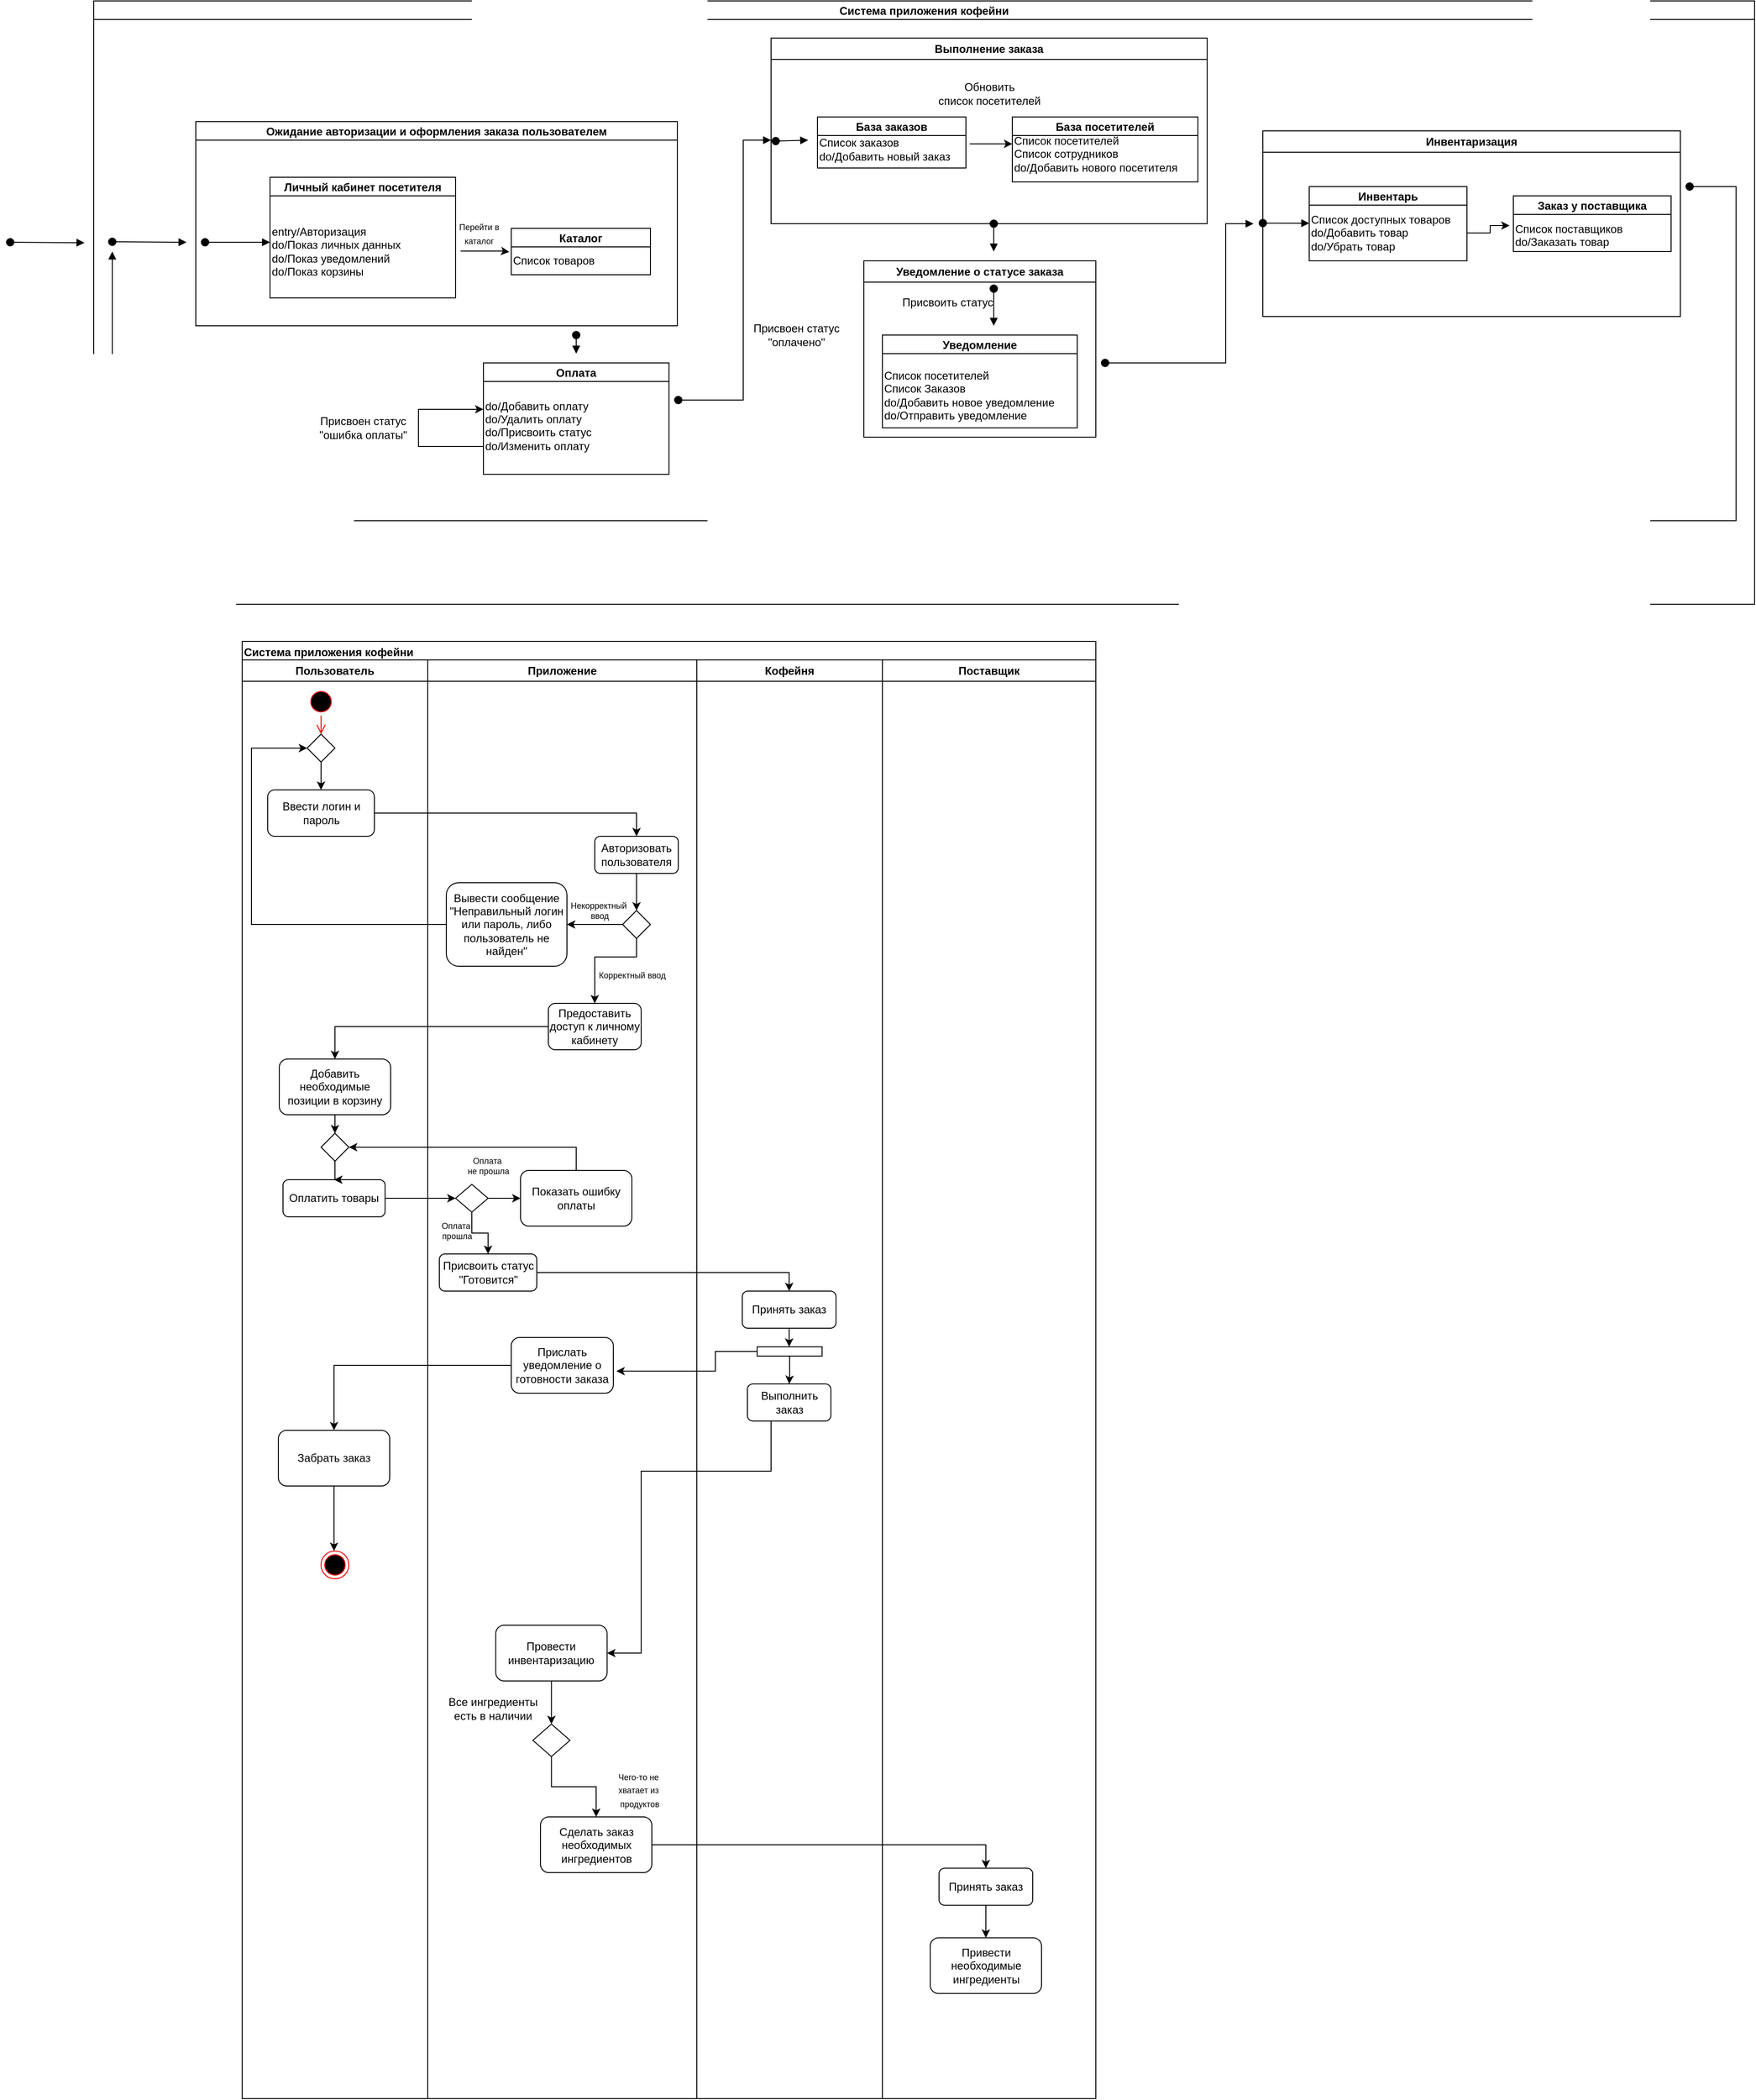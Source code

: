 <mxfile version="27.0.9">
  <diagram name="Страница — 1" id="QKt2evX4zZ8mMagah-4s">
    <mxGraphModel dx="1188" dy="648" grid="1" gridSize="10" guides="1" tooltips="1" connect="1" arrows="1" fold="1" page="1" pageScale="1" pageWidth="827" pageHeight="1169" math="0" shadow="0">
      <root>
        <mxCell id="0" />
        <mxCell id="1" parent="0" />
        <mxCell id="VFXdSf9DOxPuRH9jbH5X-66" value="Система приложения кофейни" style="swimlane;whiteSpace=wrap;html=1;align=left;" parent="1" vertex="1">
          <mxGeometry x="290" y="830" width="920" height="1570" as="geometry" />
        </mxCell>
        <mxCell id="VFXdSf9DOxPuRH9jbH5X-67" value="Пользователь" style="swimlane;whiteSpace=wrap;html=1;" parent="VFXdSf9DOxPuRH9jbH5X-66" vertex="1">
          <mxGeometry y="20" width="200" height="1550" as="geometry" />
        </mxCell>
        <mxCell id="VFXdSf9DOxPuRH9jbH5X-63" value="" style="ellipse;html=1;shape=startState;fillColor=#000000;strokeColor=#ff0000;" parent="VFXdSf9DOxPuRH9jbH5X-67" vertex="1">
          <mxGeometry x="70" y="30" width="30" height="30" as="geometry" />
        </mxCell>
        <mxCell id="VFXdSf9DOxPuRH9jbH5X-64" value="" style="edgeStyle=orthogonalEdgeStyle;html=1;verticalAlign=bottom;endArrow=open;endSize=8;strokeColor=#ff0000;rounded=0;" parent="VFXdSf9DOxPuRH9jbH5X-67" source="VFXdSf9DOxPuRH9jbH5X-63" edge="1">
          <mxGeometry relative="1" as="geometry">
            <mxPoint x="85" y="80" as="targetPoint" />
          </mxGeometry>
        </mxCell>
        <mxCell id="VFXdSf9DOxPuRH9jbH5X-70" value="Ввести логин и пароль" style="rounded=1;whiteSpace=wrap;html=1;" parent="VFXdSf9DOxPuRH9jbH5X-67" vertex="1">
          <mxGeometry x="27.5" y="140" width="115" height="50" as="geometry" />
        </mxCell>
        <mxCell id="VFXdSf9DOxPuRH9jbH5X-86" value="" style="edgeStyle=orthogonalEdgeStyle;rounded=0;orthogonalLoop=1;jettySize=auto;html=1;" parent="VFXdSf9DOxPuRH9jbH5X-67" source="VFXdSf9DOxPuRH9jbH5X-73" target="VFXdSf9DOxPuRH9jbH5X-70" edge="1">
          <mxGeometry relative="1" as="geometry" />
        </mxCell>
        <mxCell id="VFXdSf9DOxPuRH9jbH5X-73" value="" style="rhombus;whiteSpace=wrap;html=1;" parent="VFXdSf9DOxPuRH9jbH5X-67" vertex="1">
          <mxGeometry x="70" y="80" width="30" height="30" as="geometry" />
        </mxCell>
        <mxCell id="VFXdSf9DOxPuRH9jbH5X-96" value="" style="edgeStyle=orthogonalEdgeStyle;rounded=0;orthogonalLoop=1;jettySize=auto;html=1;" parent="VFXdSf9DOxPuRH9jbH5X-67" source="VFXdSf9DOxPuRH9jbH5X-92" target="VFXdSf9DOxPuRH9jbH5X-95" edge="1">
          <mxGeometry relative="1" as="geometry" />
        </mxCell>
        <mxCell id="VFXdSf9DOxPuRH9jbH5X-92" value="Добавить необходимые позиции в корзину" style="rounded=1;whiteSpace=wrap;html=1;" parent="VFXdSf9DOxPuRH9jbH5X-67" vertex="1">
          <mxGeometry x="40" y="430" width="120" height="60" as="geometry" />
        </mxCell>
        <mxCell id="VFXdSf9DOxPuRH9jbH5X-94" value="Оплатить товары" style="rounded=1;whiteSpace=wrap;html=1;" parent="VFXdSf9DOxPuRH9jbH5X-67" vertex="1">
          <mxGeometry x="44" y="560" width="110" height="40" as="geometry" />
        </mxCell>
        <mxCell id="VFXdSf9DOxPuRH9jbH5X-97" value="" style="edgeStyle=orthogonalEdgeStyle;rounded=0;orthogonalLoop=1;jettySize=auto;html=1;" parent="VFXdSf9DOxPuRH9jbH5X-67" source="VFXdSf9DOxPuRH9jbH5X-95" target="VFXdSf9DOxPuRH9jbH5X-94" edge="1">
          <mxGeometry relative="1" as="geometry" />
        </mxCell>
        <mxCell id="VFXdSf9DOxPuRH9jbH5X-95" value="" style="rhombus;whiteSpace=wrap;html=1;" parent="VFXdSf9DOxPuRH9jbH5X-67" vertex="1">
          <mxGeometry x="85" y="510" width="30" height="30" as="geometry" />
        </mxCell>
        <mxCell id="IQ2pcD99wTaa_v3hP67y-7" value="" style="edgeStyle=orthogonalEdgeStyle;rounded=0;orthogonalLoop=1;jettySize=auto;html=1;" edge="1" parent="VFXdSf9DOxPuRH9jbH5X-67" source="VFXdSf9DOxPuRH9jbH5X-138">
          <mxGeometry relative="1" as="geometry">
            <mxPoint x="99" y="960" as="targetPoint" />
          </mxGeometry>
        </mxCell>
        <mxCell id="VFXdSf9DOxPuRH9jbH5X-138" value="Забрать заказ" style="rounded=1;whiteSpace=wrap;html=1;" parent="VFXdSf9DOxPuRH9jbH5X-67" vertex="1">
          <mxGeometry x="39" y="830" width="120" height="60" as="geometry" />
        </mxCell>
        <mxCell id="VFXdSf9DOxPuRH9jbH5X-140" value="" style="ellipse;html=1;shape=endState;fillColor=#000000;strokeColor=#ff0000;" parent="VFXdSf9DOxPuRH9jbH5X-67" vertex="1">
          <mxGeometry x="85" y="960" width="30" height="30" as="geometry" />
        </mxCell>
        <mxCell id="VFXdSf9DOxPuRH9jbH5X-69" value="Кофейня" style="swimlane;whiteSpace=wrap;html=1;" parent="VFXdSf9DOxPuRH9jbH5X-66" vertex="1">
          <mxGeometry x="490" y="20" width="200" height="1550" as="geometry" />
        </mxCell>
        <mxCell id="VFXdSf9DOxPuRH9jbH5X-115" style="edgeStyle=orthogonalEdgeStyle;rounded=0;orthogonalLoop=1;jettySize=auto;html=1;entryX=0.5;entryY=0;entryDx=0;entryDy=0;" parent="VFXdSf9DOxPuRH9jbH5X-69" source="VFXdSf9DOxPuRH9jbH5X-107" target="VFXdSf9DOxPuRH9jbH5X-113" edge="1">
          <mxGeometry relative="1" as="geometry" />
        </mxCell>
        <mxCell id="VFXdSf9DOxPuRH9jbH5X-107" value="Принять заказ" style="rounded=1;whiteSpace=wrap;html=1;" parent="VFXdSf9DOxPuRH9jbH5X-69" vertex="1">
          <mxGeometry x="49" y="680" width="101" height="40" as="geometry" />
        </mxCell>
        <mxCell id="VFXdSf9DOxPuRH9jbH5X-118" value="" style="edgeStyle=orthogonalEdgeStyle;rounded=0;orthogonalLoop=1;jettySize=auto;html=1;" parent="VFXdSf9DOxPuRH9jbH5X-69" source="VFXdSf9DOxPuRH9jbH5X-113" target="VFXdSf9DOxPuRH9jbH5X-117" edge="1">
          <mxGeometry relative="1" as="geometry" />
        </mxCell>
        <mxCell id="VFXdSf9DOxPuRH9jbH5X-113" value="" style="rounded=0;whiteSpace=wrap;html=1;" parent="VFXdSf9DOxPuRH9jbH5X-69" vertex="1">
          <mxGeometry x="65" y="740" width="70" height="10" as="geometry" />
        </mxCell>
        <mxCell id="VFXdSf9DOxPuRH9jbH5X-117" value="Выполнить заказ" style="rounded=1;whiteSpace=wrap;html=1;" parent="VFXdSf9DOxPuRH9jbH5X-69" vertex="1">
          <mxGeometry x="54.5" y="780" width="90" height="40" as="geometry" />
        </mxCell>
        <mxCell id="VFXdSf9DOxPuRH9jbH5X-87" style="edgeStyle=orthogonalEdgeStyle;rounded=0;orthogonalLoop=1;jettySize=auto;html=1;entryX=0.5;entryY=0;entryDx=0;entryDy=0;" parent="VFXdSf9DOxPuRH9jbH5X-66" source="VFXdSf9DOxPuRH9jbH5X-70" target="VFXdSf9DOxPuRH9jbH5X-71" edge="1">
          <mxGeometry relative="1" as="geometry" />
        </mxCell>
        <mxCell id="VFXdSf9DOxPuRH9jbH5X-89" style="edgeStyle=orthogonalEdgeStyle;rounded=0;orthogonalLoop=1;jettySize=auto;html=1;entryX=0;entryY=0.5;entryDx=0;entryDy=0;" parent="VFXdSf9DOxPuRH9jbH5X-66" source="VFXdSf9DOxPuRH9jbH5X-77" target="VFXdSf9DOxPuRH9jbH5X-73" edge="1">
          <mxGeometry relative="1" as="geometry">
            <Array as="points">
              <mxPoint x="10" y="305" />
              <mxPoint x="10" y="115" />
            </Array>
          </mxGeometry>
        </mxCell>
        <mxCell id="VFXdSf9DOxPuRH9jbH5X-93" style="edgeStyle=orthogonalEdgeStyle;rounded=0;orthogonalLoop=1;jettySize=auto;html=1;entryX=0.5;entryY=0;entryDx=0;entryDy=0;" parent="VFXdSf9DOxPuRH9jbH5X-66" source="VFXdSf9DOxPuRH9jbH5X-90" target="VFXdSf9DOxPuRH9jbH5X-92" edge="1">
          <mxGeometry relative="1" as="geometry" />
        </mxCell>
        <mxCell id="VFXdSf9DOxPuRH9jbH5X-103" style="edgeStyle=orthogonalEdgeStyle;rounded=0;orthogonalLoop=1;jettySize=auto;html=1;entryX=1;entryY=0.5;entryDx=0;entryDy=0;" parent="VFXdSf9DOxPuRH9jbH5X-66" source="VFXdSf9DOxPuRH9jbH5X-98" target="VFXdSf9DOxPuRH9jbH5X-95" edge="1">
          <mxGeometry relative="1" as="geometry">
            <Array as="points">
              <mxPoint x="360" y="545" />
            </Array>
          </mxGeometry>
        </mxCell>
        <mxCell id="VFXdSf9DOxPuRH9jbH5X-100" value="" style="edgeStyle=orthogonalEdgeStyle;rounded=0;orthogonalLoop=1;jettySize=auto;html=1;" parent="VFXdSf9DOxPuRH9jbH5X-66" source="VFXdSf9DOxPuRH9jbH5X-94" target="VFXdSf9DOxPuRH9jbH5X-99" edge="1">
          <mxGeometry relative="1" as="geometry" />
        </mxCell>
        <mxCell id="VFXdSf9DOxPuRH9jbH5X-139" style="edgeStyle=orthogonalEdgeStyle;rounded=0;orthogonalLoop=1;jettySize=auto;html=1;entryX=0.5;entryY=0;entryDx=0;entryDy=0;" parent="VFXdSf9DOxPuRH9jbH5X-66" source="VFXdSf9DOxPuRH9jbH5X-109" target="VFXdSf9DOxPuRH9jbH5X-138" edge="1">
          <mxGeometry relative="1" as="geometry" />
        </mxCell>
        <mxCell id="VFXdSf9DOxPuRH9jbH5X-68" value="Приложение" style="swimlane;whiteSpace=wrap;html=1;align=center;" parent="VFXdSf9DOxPuRH9jbH5X-66" vertex="1">
          <mxGeometry x="200" y="20" width="290" height="1550" as="geometry" />
        </mxCell>
        <mxCell id="VFXdSf9DOxPuRH9jbH5X-84" value="" style="edgeStyle=orthogonalEdgeStyle;rounded=0;orthogonalLoop=1;jettySize=auto;html=1;exitX=0.5;exitY=1;exitDx=0;exitDy=0;" parent="VFXdSf9DOxPuRH9jbH5X-68" source="VFXdSf9DOxPuRH9jbH5X-71" target="VFXdSf9DOxPuRH9jbH5X-83" edge="1">
          <mxGeometry relative="1" as="geometry">
            <mxPoint x="225.048" y="240" as="sourcePoint" />
          </mxGeometry>
        </mxCell>
        <mxCell id="VFXdSf9DOxPuRH9jbH5X-71" value="Авторизовать пользователя" style="rounded=1;whiteSpace=wrap;html=1;" parent="VFXdSf9DOxPuRH9jbH5X-68" vertex="1">
          <mxGeometry x="180" y="190" width="90" height="40" as="geometry" />
        </mxCell>
        <mxCell id="VFXdSf9DOxPuRH9jbH5X-77" value="Вывести сообщение &quot;Неправильный логин или пароль, либо пользователь не найден&quot;" style="rounded=1;whiteSpace=wrap;html=1;" parent="VFXdSf9DOxPuRH9jbH5X-68" vertex="1">
          <mxGeometry x="20" y="240" width="130" height="90" as="geometry" />
        </mxCell>
        <mxCell id="VFXdSf9DOxPuRH9jbH5X-81" value="Некорректный&amp;nbsp;&lt;div&gt;ввод&lt;/div&gt;" style="text;html=1;align=center;verticalAlign=middle;resizable=0;points=[];autosize=1;strokeColor=none;fillColor=none;fontSize=9;" parent="VFXdSf9DOxPuRH9jbH5X-68" vertex="1">
          <mxGeometry x="140" y="250" width="90" height="40" as="geometry" />
        </mxCell>
        <mxCell id="VFXdSf9DOxPuRH9jbH5X-85" value="" style="edgeStyle=orthogonalEdgeStyle;rounded=0;orthogonalLoop=1;jettySize=auto;html=1;" parent="VFXdSf9DOxPuRH9jbH5X-68" source="VFXdSf9DOxPuRH9jbH5X-83" target="VFXdSf9DOxPuRH9jbH5X-77" edge="1">
          <mxGeometry relative="1" as="geometry" />
        </mxCell>
        <mxCell id="VFXdSf9DOxPuRH9jbH5X-91" style="edgeStyle=orthogonalEdgeStyle;rounded=0;orthogonalLoop=1;jettySize=auto;html=1;entryX=0.5;entryY=0;entryDx=0;entryDy=0;" parent="VFXdSf9DOxPuRH9jbH5X-68" source="VFXdSf9DOxPuRH9jbH5X-83" target="VFXdSf9DOxPuRH9jbH5X-90" edge="1">
          <mxGeometry relative="1" as="geometry">
            <Array as="points">
              <mxPoint x="225" y="320" />
              <mxPoint x="180" y="320" />
            </Array>
          </mxGeometry>
        </mxCell>
        <mxCell id="VFXdSf9DOxPuRH9jbH5X-83" value="" style="rhombus;whiteSpace=wrap;html=1;" parent="VFXdSf9DOxPuRH9jbH5X-68" vertex="1">
          <mxGeometry x="210" y="270" width="30" height="30" as="geometry" />
        </mxCell>
        <mxCell id="VFXdSf9DOxPuRH9jbH5X-80" value="Корректный ввод" style="text;html=1;align=center;verticalAlign=middle;resizable=0;points=[];autosize=1;strokeColor=none;fillColor=none;fontSize=9;" parent="VFXdSf9DOxPuRH9jbH5X-68" vertex="1">
          <mxGeometry x="170" y="330" width="100" height="20" as="geometry" />
        </mxCell>
        <mxCell id="VFXdSf9DOxPuRH9jbH5X-90" value="Предоставить доступ к личному кабинету" style="rounded=1;whiteSpace=wrap;html=1;" parent="VFXdSf9DOxPuRH9jbH5X-68" vertex="1">
          <mxGeometry x="130" y="370" width="100" height="50" as="geometry" />
        </mxCell>
        <mxCell id="VFXdSf9DOxPuRH9jbH5X-98" value="Показать ошибку оплаты" style="rounded=1;whiteSpace=wrap;html=1;" parent="VFXdSf9DOxPuRH9jbH5X-68" vertex="1">
          <mxGeometry x="100" y="550" width="120" height="60" as="geometry" />
        </mxCell>
        <mxCell id="VFXdSf9DOxPuRH9jbH5X-101" value="" style="edgeStyle=orthogonalEdgeStyle;rounded=0;orthogonalLoop=1;jettySize=auto;html=1;" parent="VFXdSf9DOxPuRH9jbH5X-68" source="VFXdSf9DOxPuRH9jbH5X-99" target="VFXdSf9DOxPuRH9jbH5X-98" edge="1">
          <mxGeometry relative="1" as="geometry" />
        </mxCell>
        <mxCell id="VFXdSf9DOxPuRH9jbH5X-105" style="edgeStyle=orthogonalEdgeStyle;rounded=0;orthogonalLoop=1;jettySize=auto;html=1;" parent="VFXdSf9DOxPuRH9jbH5X-68" source="VFXdSf9DOxPuRH9jbH5X-99" target="VFXdSf9DOxPuRH9jbH5X-104" edge="1">
          <mxGeometry relative="1" as="geometry" />
        </mxCell>
        <mxCell id="VFXdSf9DOxPuRH9jbH5X-99" value="" style="rhombus;whiteSpace=wrap;html=1;" parent="VFXdSf9DOxPuRH9jbH5X-68" vertex="1">
          <mxGeometry x="30" y="565" width="35" height="30" as="geometry" />
        </mxCell>
        <mxCell id="VFXdSf9DOxPuRH9jbH5X-102" value="Оплата&amp;nbsp;&lt;div&gt;не прошла&lt;/div&gt;" style="text;html=1;align=center;verticalAlign=middle;resizable=0;points=[];autosize=1;strokeColor=none;fillColor=none;fontSize=9;" parent="VFXdSf9DOxPuRH9jbH5X-68" vertex="1">
          <mxGeometry x="30" y="525" width="70" height="40" as="geometry" />
        </mxCell>
        <mxCell id="VFXdSf9DOxPuRH9jbH5X-104" value="Присвоить статус&lt;br&gt;&quot;Готовится&quot;" style="rounded=1;whiteSpace=wrap;html=1;" parent="VFXdSf9DOxPuRH9jbH5X-68" vertex="1">
          <mxGeometry x="12.5" y="640" width="105" height="40" as="geometry" />
        </mxCell>
        <mxCell id="VFXdSf9DOxPuRH9jbH5X-106" value="Оплата&lt;div&gt;&lt;span style=&quot;background-color: transparent; color: light-dark(rgb(0, 0, 0), rgb(255, 255, 255));&quot;&gt;&amp;nbsp;прошла&lt;/span&gt;&lt;/div&gt;" style="text;html=1;align=center;verticalAlign=middle;resizable=0;points=[];autosize=1;strokeColor=none;fillColor=none;fontSize=9;" parent="VFXdSf9DOxPuRH9jbH5X-68" vertex="1">
          <mxGeometry y="595" width="60" height="40" as="geometry" />
        </mxCell>
        <mxCell id="VFXdSf9DOxPuRH9jbH5X-109" value="Прислать уведомление о готовности заказа" style="rounded=1;whiteSpace=wrap;html=1;" parent="VFXdSf9DOxPuRH9jbH5X-68" vertex="1">
          <mxGeometry x="90" y="730" width="110" height="60" as="geometry" />
        </mxCell>
        <mxCell id="VFXdSf9DOxPuRH9jbH5X-137" value="Все ингредиенты &lt;br&gt;есть в наличии" style="text;html=1;align=center;verticalAlign=middle;resizable=0;points=[];autosize=1;strokeColor=none;fillColor=none;" parent="VFXdSf9DOxPuRH9jbH5X-68" vertex="1">
          <mxGeometry x="10" y="1110" width="120" height="40" as="geometry" />
        </mxCell>
        <mxCell id="VFXdSf9DOxPuRH9jbH5X-128" value="" style="edgeStyle=orthogonalEdgeStyle;rounded=0;orthogonalLoop=1;jettySize=auto;html=1;" parent="VFXdSf9DOxPuRH9jbH5X-68" source="VFXdSf9DOxPuRH9jbH5X-119" target="VFXdSf9DOxPuRH9jbH5X-127" edge="1">
          <mxGeometry relative="1" as="geometry" />
        </mxCell>
        <mxCell id="VFXdSf9DOxPuRH9jbH5X-119" value="Провести инвентаризацию" style="rounded=1;whiteSpace=wrap;html=1;" parent="VFXdSf9DOxPuRH9jbH5X-68" vertex="1">
          <mxGeometry x="73.29" y="1040" width="120" height="60" as="geometry" />
        </mxCell>
        <mxCell id="VFXdSf9DOxPuRH9jbH5X-131" value="" style="edgeStyle=orthogonalEdgeStyle;rounded=0;orthogonalLoop=1;jettySize=auto;html=1;" parent="VFXdSf9DOxPuRH9jbH5X-68" source="VFXdSf9DOxPuRH9jbH5X-127" target="VFXdSf9DOxPuRH9jbH5X-130" edge="1">
          <mxGeometry relative="1" as="geometry" />
        </mxCell>
        <mxCell id="VFXdSf9DOxPuRH9jbH5X-127" value="" style="rhombus;whiteSpace=wrap;html=1;" parent="VFXdSf9DOxPuRH9jbH5X-68" vertex="1">
          <mxGeometry x="113.29" y="1146.5" width="40" height="35" as="geometry" />
        </mxCell>
        <mxCell id="VFXdSf9DOxPuRH9jbH5X-130" value="Сделать заказ необходимых ингредиентов" style="rounded=1;whiteSpace=wrap;html=1;" parent="VFXdSf9DOxPuRH9jbH5X-68" vertex="1">
          <mxGeometry x="121.5" y="1246.5" width="120" height="60" as="geometry" />
        </mxCell>
        <mxCell id="VFXdSf9DOxPuRH9jbH5X-134" value="&lt;font style=&quot;font-size: 9px;&quot;&gt;Чего-то не&amp;nbsp;&lt;/font&gt;&lt;div&gt;&lt;font style=&quot;font-size: 9px;&quot;&gt;хватает из&amp;nbsp;&lt;/font&gt;&lt;/div&gt;&lt;div&gt;&lt;font style=&quot;font-size: 9px;&quot;&gt;продуктов&lt;/font&gt;&lt;/div&gt;" style="text;html=1;align=center;verticalAlign=middle;resizable=0;points=[];autosize=1;strokeColor=none;fillColor=none;" parent="VFXdSf9DOxPuRH9jbH5X-68" vertex="1">
          <mxGeometry x="193.29" y="1186.5" width="70" height="60" as="geometry" />
        </mxCell>
        <mxCell id="VFXdSf9DOxPuRH9jbH5X-133" value="Привести необходимые ингредиенты" style="rounded=1;whiteSpace=wrap;html=1;" parent="VFXdSf9DOxPuRH9jbH5X-68" vertex="1">
          <mxGeometry x="541.5" y="1376.75" width="120" height="60" as="geometry" />
        </mxCell>
        <mxCell id="VFXdSf9DOxPuRH9jbH5X-144" value="" style="edgeStyle=orthogonalEdgeStyle;rounded=0;orthogonalLoop=1;jettySize=auto;html=1;" parent="VFXdSf9DOxPuRH9jbH5X-68" source="VFXdSf9DOxPuRH9jbH5X-123" target="VFXdSf9DOxPuRH9jbH5X-133" edge="1">
          <mxGeometry relative="1" as="geometry" />
        </mxCell>
        <mxCell id="VFXdSf9DOxPuRH9jbH5X-123" value="Принять заказ" style="rounded=1;whiteSpace=wrap;html=1;" parent="VFXdSf9DOxPuRH9jbH5X-68" vertex="1">
          <mxGeometry x="551" y="1301.75" width="101" height="40" as="geometry" />
        </mxCell>
        <mxCell id="VFXdSf9DOxPuRH9jbH5X-132" style="edgeStyle=orthogonalEdgeStyle;rounded=0;orthogonalLoop=1;jettySize=auto;html=1;entryX=0.5;entryY=0;entryDx=0;entryDy=0;" parent="VFXdSf9DOxPuRH9jbH5X-68" source="VFXdSf9DOxPuRH9jbH5X-130" target="VFXdSf9DOxPuRH9jbH5X-123" edge="1">
          <mxGeometry relative="1" as="geometry" />
        </mxCell>
        <mxCell id="VFXdSf9DOxPuRH9jbH5X-108" style="edgeStyle=orthogonalEdgeStyle;rounded=0;orthogonalLoop=1;jettySize=auto;html=1;entryX=0.5;entryY=0;entryDx=0;entryDy=0;" parent="VFXdSf9DOxPuRH9jbH5X-66" source="VFXdSf9DOxPuRH9jbH5X-104" target="VFXdSf9DOxPuRH9jbH5X-107" edge="1">
          <mxGeometry relative="1" as="geometry" />
        </mxCell>
        <mxCell id="VFXdSf9DOxPuRH9jbH5X-116" style="edgeStyle=orthogonalEdgeStyle;rounded=0;orthogonalLoop=1;jettySize=auto;html=1;entryX=1.03;entryY=0.604;entryDx=0;entryDy=0;entryPerimeter=0;" parent="VFXdSf9DOxPuRH9jbH5X-66" source="VFXdSf9DOxPuRH9jbH5X-113" target="VFXdSf9DOxPuRH9jbH5X-109" edge="1">
          <mxGeometry relative="1" as="geometry">
            <Array as="points">
              <mxPoint x="510" y="765" />
              <mxPoint x="510" y="786" />
            </Array>
          </mxGeometry>
        </mxCell>
        <mxCell id="VFXdSf9DOxPuRH9jbH5X-120" style="edgeStyle=orthogonalEdgeStyle;rounded=0;orthogonalLoop=1;jettySize=auto;html=1;entryX=1;entryY=0.5;entryDx=0;entryDy=0;" parent="VFXdSf9DOxPuRH9jbH5X-66" source="VFXdSf9DOxPuRH9jbH5X-117" target="VFXdSf9DOxPuRH9jbH5X-119" edge="1">
          <mxGeometry relative="1" as="geometry">
            <Array as="points">
              <mxPoint x="570" y="894" />
              <mxPoint x="430" y="894" />
              <mxPoint x="430" y="1090" />
            </Array>
          </mxGeometry>
        </mxCell>
        <mxCell id="VFXdSf9DOxPuRH9jbH5X-121" value="Поставщик" style="swimlane;whiteSpace=wrap;html=1;" parent="VFXdSf9DOxPuRH9jbH5X-66" vertex="1">
          <mxGeometry x="690" y="20" width="230" height="1550" as="geometry" />
        </mxCell>
        <mxCell id="VFXdSf9DOxPuRH9jbH5X-15" value="Система приложения кофейни" style="swimlane;startSize=20;horizontal=1;containerType=tree;newEdgeStyle={&quot;edgeStyle&quot;:&quot;elbowEdgeStyle&quot;,&quot;startArrow&quot;:&quot;none&quot;,&quot;endArrow&quot;:&quot;none&quot;};" parent="1" vertex="1">
          <mxGeometry x="130" y="140" width="1790" height="650" as="geometry" />
        </mxCell>
        <mxCell id="VFXdSf9DOxPuRH9jbH5X-16" value="Ожидание авторизации и оформления заказа пользователем" style="swimlane;startSize=20;horizontal=1;containerType=tree;newEdgeStyle={&quot;edgeStyle&quot;:&quot;elbowEdgeStyle&quot;,&quot;startArrow&quot;:&quot;none&quot;,&quot;endArrow&quot;:&quot;none&quot;};" parent="VFXdSf9DOxPuRH9jbH5X-15" vertex="1">
          <mxGeometry x="110" y="130" width="519" height="220" as="geometry" />
        </mxCell>
        <mxCell id="VFXdSf9DOxPuRH9jbH5X-17" value="Личный кабинет посетителя" style="swimlane;startSize=20;horizontal=1;containerType=tree;newEdgeStyle={&quot;edgeStyle&quot;:&quot;elbowEdgeStyle&quot;,&quot;startArrow&quot;:&quot;none&quot;,&quot;endArrow&quot;:&quot;none&quot;};" parent="VFXdSf9DOxPuRH9jbH5X-16" vertex="1">
          <mxGeometry x="80" y="60" width="200" height="130" as="geometry" />
        </mxCell>
        <mxCell id="VFXdSf9DOxPuRH9jbH5X-18" value="" style="html=1;verticalAlign=bottom;startArrow=oval;startFill=1;endArrow=block;startSize=8;curved=0;rounded=0;" parent="VFXdSf9DOxPuRH9jbH5X-17" edge="1">
          <mxGeometry width="60" relative="1" as="geometry">
            <mxPoint x="-70" y="70" as="sourcePoint" />
            <mxPoint y="70" as="targetPoint" />
          </mxGeometry>
        </mxCell>
        <mxCell id="VFXdSf9DOxPuRH9jbH5X-19" value="&lt;div style=&quot;&quot;&gt;&lt;span style=&quot;background-color: transparent; color: light-dark(rgb(0, 0, 0), rgb(255, 255, 255));&quot;&gt;entry/Авторизация&lt;/span&gt;&lt;/div&gt;&lt;div style=&quot;&quot;&gt;&lt;span style=&quot;background-color: transparent; color: light-dark(rgb(0, 0, 0), rgb(255, 255, 255));&quot;&gt;do/Показ личных данных&lt;/span&gt;&lt;/div&gt;&lt;div style=&quot;&quot;&gt;&lt;span style=&quot;background-color: transparent; color: light-dark(rgb(0, 0, 0), rgb(255, 255, 255));&quot;&gt;do/Показ уведомлений&lt;/span&gt;&lt;/div&gt;&lt;div&gt;do/Показ корзины&lt;/div&gt;" style="text;html=1;align=left;verticalAlign=middle;resizable=0;points=[];autosize=1;strokeColor=none;fillColor=none;" parent="VFXdSf9DOxPuRH9jbH5X-17" vertex="1">
          <mxGeometry y="45" width="160" height="70" as="geometry" />
        </mxCell>
        <mxCell id="VFXdSf9DOxPuRH9jbH5X-20" value="Каталог" style="swimlane;startSize=20;horizontal=1;containerType=tree;newEdgeStyle={&quot;edgeStyle&quot;:&quot;elbowEdgeStyle&quot;,&quot;startArrow&quot;:&quot;none&quot;,&quot;endArrow&quot;:&quot;none&quot;};" parent="VFXdSf9DOxPuRH9jbH5X-16" vertex="1">
          <mxGeometry x="340" y="115" width="150" height="50" as="geometry" />
        </mxCell>
        <mxCell id="VFXdSf9DOxPuRH9jbH5X-21" value="&lt;div style=&quot;&quot;&gt;Список товаров&lt;/div&gt;" style="text;html=1;align=left;verticalAlign=middle;resizable=0;points=[];autosize=1;strokeColor=none;fillColor=none;" parent="VFXdSf9DOxPuRH9jbH5X-20" vertex="1">
          <mxGeometry y="20" width="110" height="30" as="geometry" />
        </mxCell>
        <mxCell id="VFXdSf9DOxPuRH9jbH5X-22" style="edgeStyle=orthogonalEdgeStyle;rounded=0;orthogonalLoop=1;jettySize=auto;html=1;exitX=0.219;exitY=0.988;exitDx=0;exitDy=0;exitPerimeter=0;entryX=0.97;entryY=1.01;entryDx=0;entryDy=0;entryPerimeter=0;" parent="VFXdSf9DOxPuRH9jbH5X-16" source="IQ2pcD99wTaa_v3hP67y-1" target="IQ2pcD99wTaa_v3hP67y-1" edge="1">
          <mxGeometry relative="1" as="geometry">
            <mxPoint x="330" y="150" as="targetPoint" />
            <Array as="points">
              <mxPoint x="330" y="140" />
            </Array>
          </mxGeometry>
        </mxCell>
        <mxCell id="IQ2pcD99wTaa_v3hP67y-1" value="&lt;font style=&quot;font-size: 9px;&quot;&gt;Перейти в&lt;br&gt;каталог&lt;/font&gt;" style="text;html=1;align=center;verticalAlign=middle;resizable=0;points=[];autosize=1;strokeColor=none;fillColor=none;" vertex="1" parent="VFXdSf9DOxPuRH9jbH5X-16">
          <mxGeometry x="270" y="100" width="70" height="40" as="geometry" />
        </mxCell>
        <mxCell id="VFXdSf9DOxPuRH9jbH5X-23" value="" style="html=1;verticalAlign=bottom;startArrow=oval;startFill=1;endArrow=block;startSize=8;curved=0;rounded=0;" parent="VFXdSf9DOxPuRH9jbH5X-15" edge="1">
          <mxGeometry width="60" relative="1" as="geometry">
            <mxPoint x="20" y="259.5" as="sourcePoint" />
            <mxPoint x="100" y="260" as="targetPoint" />
          </mxGeometry>
        </mxCell>
        <mxCell id="VFXdSf9DOxPuRH9jbH5X-28" value="" style="html=1;verticalAlign=bottom;startArrow=oval;startFill=1;endArrow=block;startSize=8;curved=0;rounded=0;" parent="VFXdSf9DOxPuRH9jbH5X-15" edge="1">
          <mxGeometry width="60" relative="1" as="geometry">
            <mxPoint x="520" y="360" as="sourcePoint" />
            <mxPoint x="520" y="380" as="targetPoint" />
          </mxGeometry>
        </mxCell>
        <mxCell id="VFXdSf9DOxPuRH9jbH5X-37" value="Инвентаризация" style="swimlane;whiteSpace=wrap;html=1;" parent="VFXdSf9DOxPuRH9jbH5X-15" vertex="1">
          <mxGeometry x="1260" y="140" width="450" height="200" as="geometry" />
        </mxCell>
        <mxCell id="VFXdSf9DOxPuRH9jbH5X-33" value="Инвентарь" style="swimlane;startSize=20;horizontal=1;containerType=tree;newEdgeStyle={&quot;edgeStyle&quot;:&quot;elbowEdgeStyle&quot;,&quot;startArrow&quot;:&quot;none&quot;,&quot;endArrow&quot;:&quot;none&quot;};" parent="VFXdSf9DOxPuRH9jbH5X-37" vertex="1">
          <mxGeometry x="50" y="60" width="170" height="80" as="geometry" />
        </mxCell>
        <mxCell id="VFXdSf9DOxPuRH9jbH5X-34" value="&lt;div style=&quot;&quot;&gt;Список доступных товаров&lt;/div&gt;&lt;div style=&quot;&quot;&gt;do/Добавить товар&lt;/div&gt;&lt;div style=&quot;&quot;&gt;do/Убрать товар&lt;/div&gt;" style="text;html=1;align=left;verticalAlign=middle;resizable=0;points=[];autosize=1;strokeColor=none;fillColor=none;" parent="VFXdSf9DOxPuRH9jbH5X-33" vertex="1">
          <mxGeometry y="20" width="170" height="60" as="geometry" />
        </mxCell>
        <mxCell id="VFXdSf9DOxPuRH9jbH5X-35" value="Заказ у поставщика" style="swimlane;startSize=20;horizontal=1;containerType=tree;newEdgeStyle={&quot;edgeStyle&quot;:&quot;elbowEdgeStyle&quot;,&quot;startArrow&quot;:&quot;none&quot;,&quot;endArrow&quot;:&quot;none&quot;};" parent="VFXdSf9DOxPuRH9jbH5X-37" vertex="1">
          <mxGeometry x="270" y="70" width="170" height="60" as="geometry" />
        </mxCell>
        <mxCell id="VFXdSf9DOxPuRH9jbH5X-36" value="&lt;div style=&quot;&quot;&gt;Список поставщиков&lt;/div&gt;&lt;div style=&quot;&quot;&gt;do/Заказать товар&lt;/div&gt;&lt;div style=&quot;&quot;&gt;&lt;br&gt;&lt;/div&gt;" style="text;html=1;align=left;verticalAlign=middle;resizable=0;points=[];autosize=1;strokeColor=none;fillColor=none;" parent="VFXdSf9DOxPuRH9jbH5X-35" vertex="1">
          <mxGeometry y="20" width="140" height="60" as="geometry" />
        </mxCell>
        <mxCell id="VFXdSf9DOxPuRH9jbH5X-44" value="" style="html=1;verticalAlign=bottom;startArrow=oval;startFill=1;endArrow=block;startSize=8;curved=0;rounded=0;" parent="VFXdSf9DOxPuRH9jbH5X-37" source="VFXdSf9DOxPuRH9jbH5X-37" edge="1">
          <mxGeometry width="60" relative="1" as="geometry">
            <mxPoint x="10" y="99.5" as="sourcePoint" />
            <mxPoint x="50" y="99.5" as="targetPoint" />
          </mxGeometry>
        </mxCell>
        <mxCell id="VFXdSf9DOxPuRH9jbH5X-45" style="edgeStyle=orthogonalEdgeStyle;rounded=0;orthogonalLoop=1;jettySize=auto;html=1;entryX=-0.029;entryY=0.2;entryDx=0;entryDy=0;entryPerimeter=0;" parent="VFXdSf9DOxPuRH9jbH5X-37" source="VFXdSf9DOxPuRH9jbH5X-34" target="VFXdSf9DOxPuRH9jbH5X-36" edge="1">
          <mxGeometry relative="1" as="geometry" />
        </mxCell>
        <mxCell id="VFXdSf9DOxPuRH9jbH5X-43" value="" style="html=1;verticalAlign=bottom;startArrow=oval;startFill=1;endArrow=block;startSize=8;curved=0;rounded=0;" parent="VFXdSf9DOxPuRH9jbH5X-15" edge="1">
          <mxGeometry width="60" relative="1" as="geometry">
            <mxPoint x="970" y="240" as="sourcePoint" />
            <mxPoint x="970" y="270" as="targetPoint" />
          </mxGeometry>
        </mxCell>
        <mxCell id="VFXdSf9DOxPuRH9jbH5X-27" value="Выполнение заказа" style="swimlane;whiteSpace=wrap;html=1;" parent="VFXdSf9DOxPuRH9jbH5X-15" vertex="1">
          <mxGeometry x="730" y="40" width="470" height="200" as="geometry" />
        </mxCell>
        <mxCell id="VFXdSf9DOxPuRH9jbH5X-24" value="База заказов" style="swimlane;startSize=20;horizontal=1;containerType=tree;newEdgeStyle={&quot;edgeStyle&quot;:&quot;elbowEdgeStyle&quot;,&quot;startArrow&quot;:&quot;none&quot;,&quot;endArrow&quot;:&quot;none&quot;};" parent="VFXdSf9DOxPuRH9jbH5X-27" vertex="1">
          <mxGeometry x="50" y="85" width="160" height="55" as="geometry" />
        </mxCell>
        <mxCell id="VFXdSf9DOxPuRH9jbH5X-25" value="&lt;div style=&quot;&quot;&gt;Список заказов&lt;/div&gt;&lt;div style=&quot;&quot;&gt;do/Добавить новый заказ&lt;/div&gt;" style="text;html=1;align=left;verticalAlign=middle;resizable=0;points=[];autosize=1;strokeColor=none;fillColor=none;" parent="VFXdSf9DOxPuRH9jbH5X-24" vertex="1">
          <mxGeometry y="15" width="160" height="40" as="geometry" />
        </mxCell>
        <mxCell id="VFXdSf9DOxPuRH9jbH5X-29" value="" style="html=1;verticalAlign=bottom;startArrow=oval;startFill=1;endArrow=block;startSize=8;curved=0;rounded=0;" parent="VFXdSf9DOxPuRH9jbH5X-27" edge="1">
          <mxGeometry width="60" relative="1" as="geometry">
            <mxPoint x="5" y="111" as="sourcePoint" />
            <mxPoint x="40" y="110" as="targetPoint" />
          </mxGeometry>
        </mxCell>
        <mxCell id="VFXdSf9DOxPuRH9jbH5X-31" value="База посетителей" style="swimlane;startSize=20;horizontal=1;containerType=tree;newEdgeStyle={&quot;edgeStyle&quot;:&quot;elbowEdgeStyle&quot;,&quot;startArrow&quot;:&quot;none&quot;,&quot;endArrow&quot;:&quot;none&quot;};" parent="VFXdSf9DOxPuRH9jbH5X-27" vertex="1">
          <mxGeometry x="260" y="85" width="200" height="70" as="geometry" />
        </mxCell>
        <mxCell id="VFXdSf9DOxPuRH9jbH5X-32" value="&lt;div style=&quot;&quot;&gt;Список посетителей&lt;/div&gt;&lt;div style=&quot;&quot;&gt;Список сотрудников&lt;/div&gt;&lt;div style=&quot;&quot;&gt;do/Добавить нового посетителя&lt;/div&gt;" style="text;html=1;align=left;verticalAlign=middle;resizable=0;points=[];autosize=1;strokeColor=none;fillColor=none;" parent="VFXdSf9DOxPuRH9jbH5X-31" vertex="1">
          <mxGeometry y="10" width="200" height="60" as="geometry" />
        </mxCell>
        <mxCell id="VFXdSf9DOxPuRH9jbH5X-30" value="" style="endArrow=classic;html=1;rounded=0;exitX=1.025;exitY=0.35;exitDx=0;exitDy=0;exitPerimeter=0;entryX=0;entryY=0.317;entryDx=0;entryDy=0;entryPerimeter=0;" parent="VFXdSf9DOxPuRH9jbH5X-27" source="VFXdSf9DOxPuRH9jbH5X-25" edge="1" target="VFXdSf9DOxPuRH9jbH5X-32">
          <mxGeometry width="50" height="50" relative="1" as="geometry">
            <mxPoint x="140" y="420" as="sourcePoint" />
            <mxPoint x="270" y="84" as="targetPoint" />
          </mxGeometry>
        </mxCell>
        <mxCell id="IQ2pcD99wTaa_v3hP67y-2" value="Обновить&lt;br&gt;список посетителей" style="text;html=1;align=center;verticalAlign=middle;resizable=0;points=[];autosize=1;strokeColor=none;fillColor=none;" vertex="1" parent="VFXdSf9DOxPuRH9jbH5X-27">
          <mxGeometry x="170" y="40" width="130" height="40" as="geometry" />
        </mxCell>
        <mxCell id="VFXdSf9DOxPuRH9jbH5X-46" value="Уведомление о статусе заказа" style="swimlane;whiteSpace=wrap;html=1;" parent="VFXdSf9DOxPuRH9jbH5X-15" vertex="1">
          <mxGeometry x="830" y="280" width="250" height="190" as="geometry" />
        </mxCell>
        <mxCell id="VFXdSf9DOxPuRH9jbH5X-49" value="" style="html=1;verticalAlign=bottom;startArrow=oval;startFill=1;endArrow=block;startSize=8;curved=0;rounded=0;" parent="VFXdSf9DOxPuRH9jbH5X-46" edge="1">
          <mxGeometry width="60" relative="1" as="geometry">
            <mxPoint x="140" y="30" as="sourcePoint" />
            <mxPoint x="140" y="70" as="targetPoint" />
          </mxGeometry>
        </mxCell>
        <mxCell id="VFXdSf9DOxPuRH9jbH5X-50" value="Уведомление" style="swimlane;startSize=20;horizontal=1;containerType=tree;newEdgeStyle={&quot;edgeStyle&quot;:&quot;elbowEdgeStyle&quot;,&quot;startArrow&quot;:&quot;none&quot;,&quot;endArrow&quot;:&quot;none&quot;};" parent="VFXdSf9DOxPuRH9jbH5X-46" vertex="1">
          <mxGeometry x="20" y="80" width="210" height="100" as="geometry" />
        </mxCell>
        <mxCell id="VFXdSf9DOxPuRH9jbH5X-51" value="&lt;div style=&quot;&quot;&gt;Список посетителей&lt;/div&gt;&lt;div style=&quot;&quot;&gt;Список Заказов&lt;/div&gt;&lt;div style=&quot;&quot;&gt;do/Добавить новое уведомление&lt;/div&gt;&lt;div style=&quot;&quot;&gt;do/Отправить уведомление&lt;/div&gt;" style="text;html=1;align=left;verticalAlign=middle;resizable=0;points=[];autosize=1;strokeColor=none;fillColor=none;" parent="VFXdSf9DOxPuRH9jbH5X-50" vertex="1">
          <mxGeometry y="30" width="210" height="70" as="geometry" />
        </mxCell>
        <mxCell id="IQ2pcD99wTaa_v3hP67y-3" value="Присвоить статус" style="text;html=1;align=center;verticalAlign=middle;resizable=0;points=[];autosize=1;strokeColor=none;fillColor=none;" vertex="1" parent="VFXdSf9DOxPuRH9jbH5X-46">
          <mxGeometry x="30" y="30" width="120" height="30" as="geometry" />
        </mxCell>
        <mxCell id="lsvjCovd1dEyMKXWD2To-95" value="Оплата" style="swimlane;startSize=20;horizontal=1;containerType=tree;newEdgeStyle={&quot;edgeStyle&quot;:&quot;elbowEdgeStyle&quot;,&quot;startArrow&quot;:&quot;none&quot;,&quot;endArrow&quot;:&quot;none&quot;};" parent="VFXdSf9DOxPuRH9jbH5X-15" vertex="1">
          <mxGeometry x="420" y="390" width="200" height="120" as="geometry" />
        </mxCell>
        <mxCell id="VFXdSf9DOxPuRH9jbH5X-62" style="edgeStyle=orthogonalEdgeStyle;rounded=0;orthogonalLoop=1;jettySize=auto;html=1;entryX=0;entryY=0.222;entryDx=0;entryDy=0;entryPerimeter=0;" parent="lsvjCovd1dEyMKXWD2To-95" source="lsvjCovd1dEyMKXWD2To-97" target="lsvjCovd1dEyMKXWD2To-97" edge="1">
          <mxGeometry relative="1" as="geometry">
            <mxPoint x="-70" y="50" as="targetPoint" />
            <Array as="points">
              <mxPoint x="-70" y="90" />
              <mxPoint x="-70" y="50" />
            </Array>
          </mxGeometry>
        </mxCell>
        <mxCell id="lsvjCovd1dEyMKXWD2To-97" value="&lt;div style=&quot;&quot;&gt;&lt;span style=&quot;background-color: transparent; color: light-dark(rgb(0, 0, 0), rgb(255, 255, 255));&quot;&gt;do/Добавить оплату&lt;/span&gt;&lt;/div&gt;&lt;div style=&quot;&quot;&gt;&lt;span style=&quot;background-color: transparent; color: light-dark(rgb(0, 0, 0), rgb(255, 255, 255));&quot;&gt;do/Удалить оплату&lt;/span&gt;&lt;/div&gt;&lt;div style=&quot;&quot;&gt;&lt;span style=&quot;background-color: transparent; color: light-dark(rgb(0, 0, 0), rgb(255, 255, 255));&quot;&gt;do/Присвоить статус&lt;/span&gt;&lt;/div&gt;&lt;div style=&quot;&quot;&gt;&lt;span style=&quot;background-color: transparent; color: light-dark(rgb(0, 0, 0), rgb(255, 255, 255));&quot;&gt;do/Изменить оплату&lt;/span&gt;&lt;/div&gt;&lt;div&gt;&lt;br&gt;&lt;/div&gt;" style="text;html=1;align=left;verticalAlign=middle;resizable=0;points=[];autosize=1;strokeColor=none;fillColor=none;" parent="lsvjCovd1dEyMKXWD2To-95" vertex="1">
          <mxGeometry y="30" width="140" height="90" as="geometry" />
        </mxCell>
        <mxCell id="VFXdSf9DOxPuRH9jbH5X-53" value="" style="html=1;verticalAlign=bottom;startArrow=oval;startFill=1;endArrow=block;startSize=8;curved=0;rounded=0;" parent="VFXdSf9DOxPuRH9jbH5X-15" edge="1">
          <mxGeometry width="60" relative="1" as="geometry">
            <mxPoint x="1090" y="390" as="sourcePoint" />
            <mxPoint x="1250" y="240" as="targetPoint" />
            <Array as="points">
              <mxPoint x="1220" y="390" />
              <mxPoint x="1220" y="240" />
            </Array>
          </mxGeometry>
        </mxCell>
        <mxCell id="VFXdSf9DOxPuRH9jbH5X-59" value="Присвоен статус &lt;br&gt;&quot;оплачено&quot;" style="text;html=1;align=center;verticalAlign=middle;resizable=0;points=[];autosize=1;strokeColor=none;fillColor=none;" parent="VFXdSf9DOxPuRH9jbH5X-15" vertex="1">
          <mxGeometry x="697" y="340" width="120" height="40" as="geometry" />
        </mxCell>
        <mxCell id="VFXdSf9DOxPuRH9jbH5X-61" value="Присвоен статус&lt;br&gt;&quot;ошибка оплаты&quot;" style="text;html=1;align=center;verticalAlign=middle;resizable=0;points=[];autosize=1;strokeColor=none;fillColor=none;" parent="VFXdSf9DOxPuRH9jbH5X-15" vertex="1">
          <mxGeometry x="230" y="440" width="120" height="40" as="geometry" />
        </mxCell>
        <mxCell id="VFXdSf9DOxPuRH9jbH5X-26" value="" style="html=1;verticalAlign=bottom;startArrow=oval;startFill=1;endArrow=block;startSize=8;curved=0;rounded=0;" parent="1" edge="1">
          <mxGeometry width="60" relative="1" as="geometry">
            <mxPoint x="40" y="400" as="sourcePoint" />
            <mxPoint x="120" y="400.5" as="targetPoint" />
          </mxGeometry>
        </mxCell>
        <mxCell id="VFXdSf9DOxPuRH9jbH5X-57" value="" style="html=1;verticalAlign=bottom;startArrow=oval;startFill=1;endArrow=block;startSize=8;curved=0;rounded=0;" parent="1" edge="1">
          <mxGeometry width="60" relative="1" as="geometry">
            <mxPoint x="1850" y="340" as="sourcePoint" />
            <mxPoint x="150" y="410" as="targetPoint" />
            <Array as="points">
              <mxPoint x="1900" y="340" />
              <mxPoint x="1900" y="700" />
              <mxPoint x="1710" y="700" />
              <mxPoint x="1330" y="700" />
              <mxPoint x="960" y="700" />
              <mxPoint x="570" y="700" />
              <mxPoint x="150" y="700" />
              <mxPoint x="150" y="560" />
            </Array>
          </mxGeometry>
        </mxCell>
        <mxCell id="VFXdSf9DOxPuRH9jbH5X-58" value="" style="html=1;verticalAlign=bottom;startArrow=oval;startFill=1;endArrow=block;startSize=8;curved=0;rounded=0;" parent="1" edge="1">
          <mxGeometry width="60" relative="1" as="geometry">
            <mxPoint x="760" y="570" as="sourcePoint" />
            <mxPoint x="860" y="290" as="targetPoint" />
            <Array as="points">
              <mxPoint x="830" y="570" />
              <mxPoint x="830" y="290" />
            </Array>
          </mxGeometry>
        </mxCell>
      </root>
    </mxGraphModel>
  </diagram>
</mxfile>
